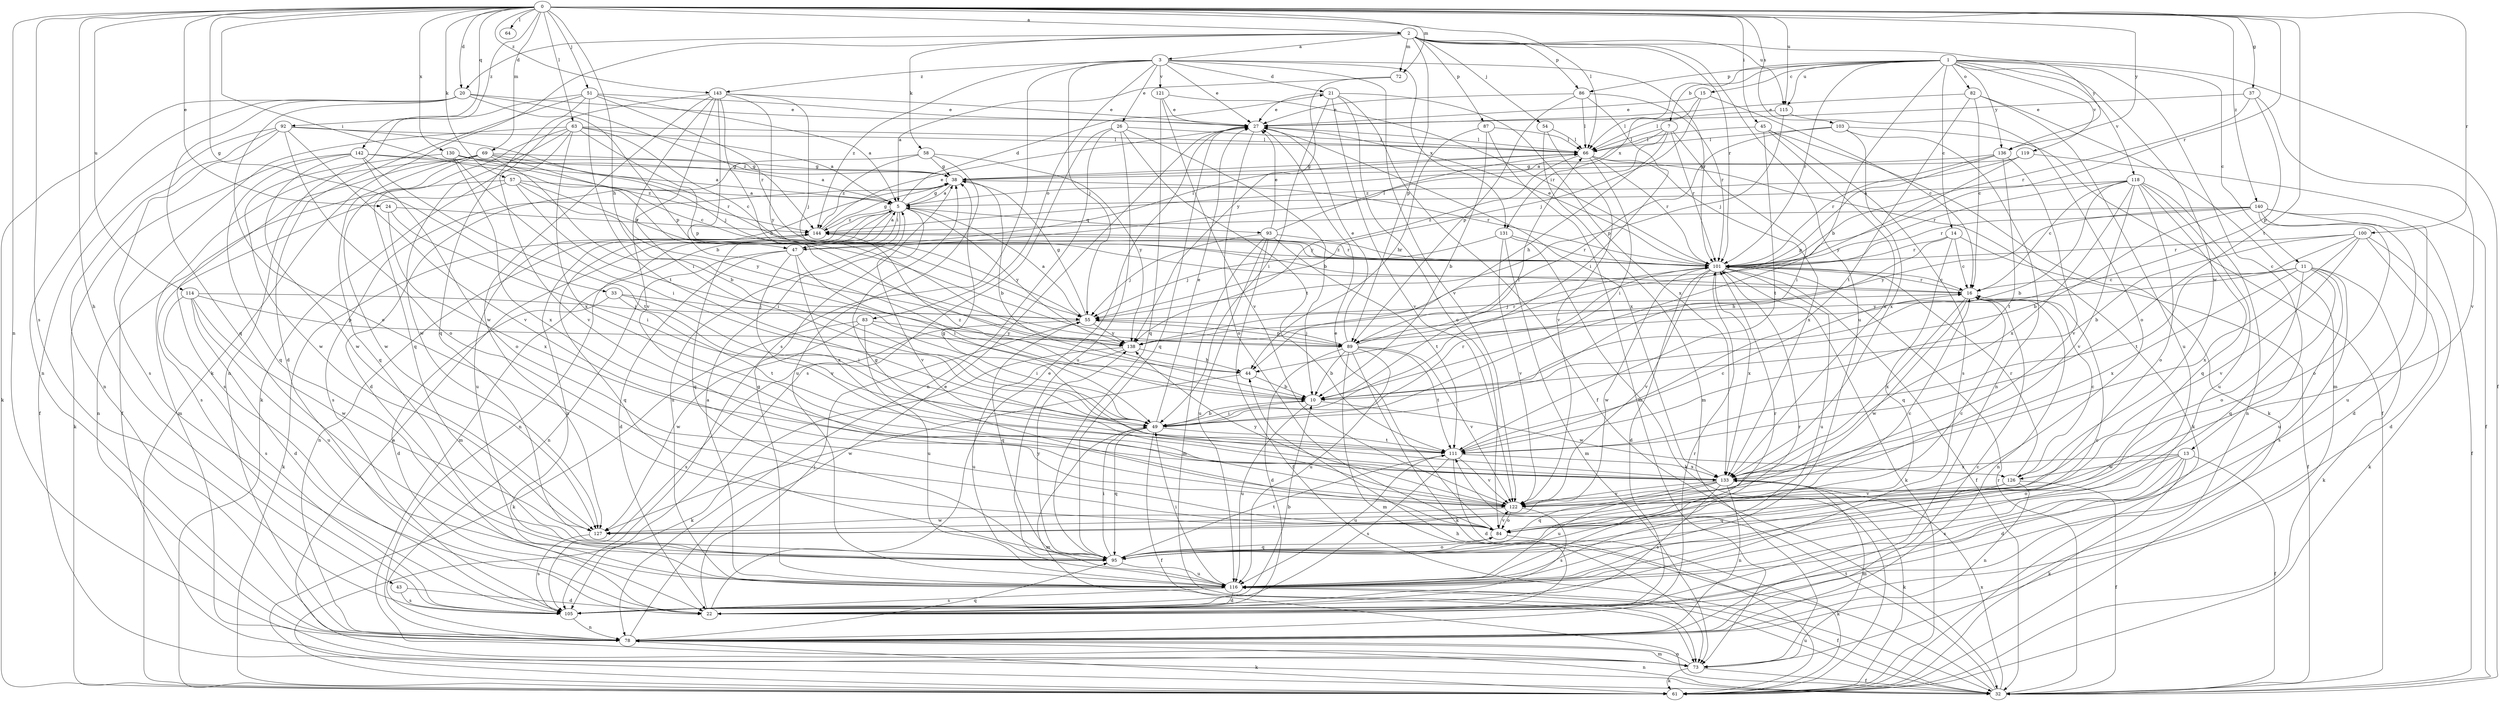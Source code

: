 strict digraph  {
0;
1;
2;
3;
5;
7;
10;
11;
13;
14;
15;
16;
20;
21;
22;
24;
26;
27;
32;
33;
37;
38;
43;
44;
45;
47;
49;
51;
54;
55;
57;
58;
61;
63;
64;
66;
69;
72;
73;
78;
82;
83;
84;
86;
87;
89;
92;
93;
95;
100;
101;
103;
105;
111;
114;
115;
116;
118;
119;
121;
122;
126;
127;
130;
131;
133;
136;
138;
140;
142;
143;
144;
0 -> 2  [label=a];
0 -> 20  [label=d];
0 -> 24  [label=e];
0 -> 33  [label=g];
0 -> 37  [label=g];
0 -> 43  [label=h];
0 -> 44  [label=h];
0 -> 45  [label=i];
0 -> 47  [label=i];
0 -> 51  [label=j];
0 -> 57  [label=k];
0 -> 63  [label=l];
0 -> 64  [label=l];
0 -> 66  [label=l];
0 -> 69  [label=m];
0 -> 72  [label=m];
0 -> 78  [label=n];
0 -> 92  [label=q];
0 -> 100  [label=r];
0 -> 101  [label=r];
0 -> 103  [label=s];
0 -> 105  [label=s];
0 -> 111  [label=t];
0 -> 114  [label=u];
0 -> 115  [label=u];
0 -> 130  [label=x];
0 -> 136  [label=y];
0 -> 140  [label=z];
0 -> 142  [label=z];
0 -> 143  [label=z];
1 -> 7  [label=b];
1 -> 10  [label=b];
1 -> 11  [label=c];
1 -> 13  [label=c];
1 -> 14  [label=c];
1 -> 15  [label=c];
1 -> 32  [label=f];
1 -> 82  [label=o];
1 -> 86  [label=p];
1 -> 101  [label=r];
1 -> 115  [label=u];
1 -> 118  [label=v];
1 -> 119  [label=v];
1 -> 126  [label=w];
1 -> 131  [label=x];
1 -> 136  [label=y];
2 -> 3  [label=a];
2 -> 20  [label=d];
2 -> 54  [label=j];
2 -> 58  [label=k];
2 -> 61  [label=k];
2 -> 72  [label=m];
2 -> 86  [label=p];
2 -> 87  [label=p];
2 -> 89  [label=p];
2 -> 101  [label=r];
2 -> 115  [label=u];
2 -> 116  [label=u];
2 -> 136  [label=y];
3 -> 21  [label=d];
3 -> 26  [label=e];
3 -> 27  [label=e];
3 -> 55  [label=j];
3 -> 83  [label=o];
3 -> 101  [label=r];
3 -> 105  [label=s];
3 -> 121  [label=v];
3 -> 122  [label=v];
3 -> 131  [label=x];
3 -> 143  [label=z];
3 -> 144  [label=z];
5 -> 21  [label=d];
5 -> 38  [label=g];
5 -> 47  [label=i];
5 -> 73  [label=m];
5 -> 78  [label=n];
5 -> 93  [label=q];
5 -> 95  [label=q];
5 -> 116  [label=u];
5 -> 122  [label=v];
5 -> 138  [label=y];
5 -> 144  [label=z];
7 -> 5  [label=a];
7 -> 44  [label=h];
7 -> 47  [label=i];
7 -> 49  [label=i];
7 -> 66  [label=l];
7 -> 101  [label=r];
10 -> 49  [label=i];
10 -> 66  [label=l];
10 -> 116  [label=u];
10 -> 126  [label=w];
10 -> 144  [label=z];
11 -> 16  [label=c];
11 -> 61  [label=k];
11 -> 84  [label=o];
11 -> 95  [label=q];
11 -> 105  [label=s];
11 -> 116  [label=u];
11 -> 133  [label=x];
11 -> 138  [label=y];
13 -> 22  [label=d];
13 -> 32  [label=f];
13 -> 61  [label=k];
13 -> 84  [label=o];
13 -> 105  [label=s];
13 -> 126  [label=w];
13 -> 133  [label=x];
14 -> 16  [label=c];
14 -> 32  [label=f];
14 -> 44  [label=h];
14 -> 95  [label=q];
14 -> 101  [label=r];
15 -> 16  [label=c];
15 -> 27  [label=e];
15 -> 55  [label=j];
15 -> 66  [label=l];
16 -> 55  [label=j];
16 -> 78  [label=n];
16 -> 101  [label=r];
16 -> 127  [label=w];
16 -> 133  [label=x];
20 -> 27  [label=e];
20 -> 61  [label=k];
20 -> 78  [label=n];
20 -> 84  [label=o];
20 -> 89  [label=p];
20 -> 95  [label=q];
20 -> 144  [label=z];
21 -> 27  [label=e];
21 -> 32  [label=f];
21 -> 49  [label=i];
21 -> 84  [label=o];
21 -> 122  [label=v];
21 -> 133  [label=x];
22 -> 27  [label=e];
22 -> 55  [label=j];
24 -> 49  [label=i];
24 -> 133  [label=x];
24 -> 144  [label=z];
26 -> 10  [label=b];
26 -> 66  [label=l];
26 -> 78  [label=n];
26 -> 105  [label=s];
26 -> 111  [label=t];
26 -> 116  [label=u];
27 -> 66  [label=l];
27 -> 84  [label=o];
27 -> 95  [label=q];
27 -> 133  [label=x];
32 -> 44  [label=h];
32 -> 78  [label=n];
32 -> 101  [label=r];
32 -> 111  [label=t];
32 -> 116  [label=u];
32 -> 133  [label=x];
33 -> 22  [label=d];
33 -> 49  [label=i];
33 -> 55  [label=j];
33 -> 111  [label=t];
37 -> 27  [label=e];
37 -> 89  [label=p];
37 -> 101  [label=r];
37 -> 122  [label=v];
38 -> 5  [label=a];
38 -> 10  [label=b];
38 -> 101  [label=r];
38 -> 105  [label=s];
38 -> 116  [label=u];
43 -> 22  [label=d];
43 -> 105  [label=s];
44 -> 10  [label=b];
44 -> 127  [label=w];
45 -> 61  [label=k];
45 -> 66  [label=l];
45 -> 105  [label=s];
45 -> 111  [label=t];
45 -> 133  [label=x];
47 -> 5  [label=a];
47 -> 22  [label=d];
47 -> 49  [label=i];
47 -> 66  [label=l];
47 -> 78  [label=n];
47 -> 122  [label=v];
47 -> 133  [label=x];
49 -> 10  [label=b];
49 -> 27  [label=e];
49 -> 32  [label=f];
49 -> 73  [label=m];
49 -> 95  [label=q];
49 -> 101  [label=r];
49 -> 111  [label=t];
51 -> 5  [label=a];
51 -> 22  [label=d];
51 -> 27  [label=e];
51 -> 78  [label=n];
51 -> 95  [label=q];
51 -> 101  [label=r];
51 -> 111  [label=t];
54 -> 66  [label=l];
54 -> 73  [label=m];
54 -> 122  [label=v];
55 -> 5  [label=a];
55 -> 38  [label=g];
55 -> 89  [label=p];
55 -> 95  [label=q];
55 -> 105  [label=s];
55 -> 138  [label=y];
57 -> 5  [label=a];
57 -> 49  [label=i];
57 -> 78  [label=n];
57 -> 101  [label=r];
57 -> 105  [label=s];
57 -> 138  [label=y];
58 -> 22  [label=d];
58 -> 38  [label=g];
58 -> 116  [label=u];
58 -> 138  [label=y];
58 -> 144  [label=z];
63 -> 5  [label=a];
63 -> 16  [label=c];
63 -> 32  [label=f];
63 -> 66  [label=l];
63 -> 89  [label=p];
63 -> 95  [label=q];
63 -> 122  [label=v];
63 -> 127  [label=w];
63 -> 133  [label=x];
66 -> 38  [label=g];
66 -> 49  [label=i];
66 -> 61  [label=k];
66 -> 101  [label=r];
66 -> 133  [label=x];
66 -> 138  [label=y];
69 -> 10  [label=b];
69 -> 16  [label=c];
69 -> 38  [label=g];
69 -> 73  [label=m];
69 -> 95  [label=q];
69 -> 101  [label=r];
69 -> 105  [label=s];
69 -> 127  [label=w];
72 -> 5  [label=a];
72 -> 138  [label=y];
73 -> 5  [label=a];
73 -> 32  [label=f];
73 -> 61  [label=k];
73 -> 78  [label=n];
78 -> 16  [label=c];
78 -> 27  [label=e];
78 -> 61  [label=k];
78 -> 73  [label=m];
78 -> 95  [label=q];
78 -> 101  [label=r];
82 -> 16  [label=c];
82 -> 27  [label=e];
82 -> 73  [label=m];
82 -> 111  [label=t];
82 -> 116  [label=u];
83 -> 49  [label=i];
83 -> 61  [label=k];
83 -> 116  [label=u];
83 -> 127  [label=w];
83 -> 138  [label=y];
84 -> 16  [label=c];
84 -> 27  [label=e];
84 -> 38  [label=g];
84 -> 61  [label=k];
84 -> 95  [label=q];
84 -> 122  [label=v];
86 -> 27  [label=e];
86 -> 49  [label=i];
86 -> 66  [label=l];
86 -> 89  [label=p];
86 -> 101  [label=r];
87 -> 10  [label=b];
87 -> 44  [label=h];
87 -> 66  [label=l];
87 -> 73  [label=m];
89 -> 10  [label=b];
89 -> 22  [label=d];
89 -> 27  [label=e];
89 -> 55  [label=j];
89 -> 61  [label=k];
89 -> 73  [label=m];
89 -> 101  [label=r];
89 -> 111  [label=t];
89 -> 116  [label=u];
89 -> 122  [label=v];
92 -> 32  [label=f];
92 -> 55  [label=j];
92 -> 66  [label=l];
92 -> 78  [label=n];
92 -> 84  [label=o];
92 -> 105  [label=s];
92 -> 122  [label=v];
93 -> 27  [label=e];
93 -> 32  [label=f];
93 -> 55  [label=j];
93 -> 66  [label=l];
93 -> 73  [label=m];
93 -> 101  [label=r];
93 -> 111  [label=t];
93 -> 116  [label=u];
95 -> 49  [label=i];
95 -> 84  [label=o];
95 -> 101  [label=r];
95 -> 111  [label=t];
95 -> 116  [label=u];
95 -> 138  [label=y];
100 -> 10  [label=b];
100 -> 22  [label=d];
100 -> 61  [label=k];
100 -> 101  [label=r];
100 -> 111  [label=t];
100 -> 122  [label=v];
100 -> 133  [label=x];
101 -> 16  [label=c];
101 -> 22  [label=d];
101 -> 27  [label=e];
101 -> 32  [label=f];
101 -> 61  [label=k];
101 -> 116  [label=u];
101 -> 122  [label=v];
101 -> 127  [label=w];
101 -> 133  [label=x];
101 -> 144  [label=z];
103 -> 32  [label=f];
103 -> 66  [label=l];
103 -> 78  [label=n];
103 -> 89  [label=p];
103 -> 133  [label=x];
105 -> 10  [label=b];
105 -> 78  [label=n];
111 -> 16  [label=c];
111 -> 22  [label=d];
111 -> 105  [label=s];
111 -> 116  [label=u];
111 -> 122  [label=v];
111 -> 133  [label=x];
114 -> 22  [label=d];
114 -> 55  [label=j];
114 -> 89  [label=p];
114 -> 105  [label=s];
114 -> 116  [label=u];
114 -> 127  [label=w];
115 -> 55  [label=j];
115 -> 66  [label=l];
115 -> 84  [label=o];
116 -> 5  [label=a];
116 -> 16  [label=c];
116 -> 22  [label=d];
116 -> 32  [label=f];
116 -> 38  [label=g];
116 -> 49  [label=i];
116 -> 101  [label=r];
116 -> 105  [label=s];
116 -> 144  [label=z];
118 -> 5  [label=a];
118 -> 10  [label=b];
118 -> 16  [label=c];
118 -> 78  [label=n];
118 -> 84  [label=o];
118 -> 95  [label=q];
118 -> 101  [label=r];
118 -> 116  [label=u];
118 -> 122  [label=v];
118 -> 133  [label=x];
119 -> 32  [label=f];
119 -> 38  [label=g];
119 -> 138  [label=y];
119 -> 144  [label=z];
121 -> 27  [label=e];
121 -> 95  [label=q];
121 -> 101  [label=r];
121 -> 122  [label=v];
122 -> 84  [label=o];
122 -> 105  [label=s];
122 -> 127  [label=w];
122 -> 138  [label=y];
126 -> 16  [label=c];
126 -> 32  [label=f];
126 -> 78  [label=n];
126 -> 95  [label=q];
126 -> 101  [label=r];
126 -> 122  [label=v];
127 -> 16  [label=c];
127 -> 105  [label=s];
130 -> 5  [label=a];
130 -> 38  [label=g];
130 -> 49  [label=i];
130 -> 127  [label=w];
130 -> 133  [label=x];
130 -> 144  [label=z];
131 -> 55  [label=j];
131 -> 61  [label=k];
131 -> 73  [label=m];
131 -> 101  [label=r];
131 -> 122  [label=v];
133 -> 38  [label=g];
133 -> 61  [label=k];
133 -> 73  [label=m];
133 -> 78  [label=n];
133 -> 95  [label=q];
133 -> 105  [label=s];
133 -> 116  [label=u];
133 -> 122  [label=v];
136 -> 38  [label=g];
136 -> 89  [label=p];
136 -> 101  [label=r];
136 -> 111  [label=t];
136 -> 122  [label=v];
138 -> 44  [label=h];
138 -> 61  [label=k];
138 -> 116  [label=u];
140 -> 10  [label=b];
140 -> 22  [label=d];
140 -> 32  [label=f];
140 -> 84  [label=o];
140 -> 101  [label=r];
140 -> 116  [label=u];
140 -> 138  [label=y];
140 -> 144  [label=z];
142 -> 5  [label=a];
142 -> 38  [label=g];
142 -> 61  [label=k];
142 -> 84  [label=o];
142 -> 95  [label=q];
142 -> 111  [label=t];
142 -> 127  [label=w];
143 -> 10  [label=b];
143 -> 27  [label=e];
143 -> 44  [label=h];
143 -> 49  [label=i];
143 -> 55  [label=j];
143 -> 61  [label=k];
143 -> 122  [label=v];
143 -> 127  [label=w];
143 -> 138  [label=y];
144 -> 27  [label=e];
144 -> 38  [label=g];
144 -> 61  [label=k];
144 -> 78  [label=n];
144 -> 95  [label=q];
144 -> 101  [label=r];
}
